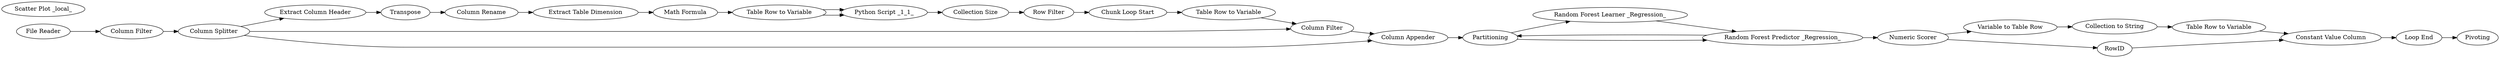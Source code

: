 digraph {
	12 [label="Python Script _1_1_"]
	16 [label="Table Row to Variable"]
	20 [label="Column Filter"]
	21 [label="Column Splitter"]
	22 [label="Chunk Loop Start"]
	23 [label="Loop End"]
	29 [label="File Reader"]
	35 [label="Column Appender"]
	36 [label="Column Filter"]
	39 [label=Pivoting]
	17 [label="Collection to String"]
	30 [label=Partitioning]
	31 [label="Random Forest Learner _Regression_"]
	32 [label="Random Forest Predictor _Regression_"]
	33 [label="Numeric Scorer"]
	34 [label="Constant Value Column"]
	37 [label="Variable to Table Row"]
	38 [label="Table Row to Variable"]
	40 [label=RowID]
	41 [label="Scatter Plot _local_"]
	7 [label="Extract Column Header"]
	13 [label=Transpose]
	15 [label="Column Rename"]
	25 [label="Extract Table Dimension"]
	26 [label="Table Row to Variable"]
	28 [label="Math Formula"]
	43 [label="Collection Size"]
	44 [label="Row Filter"]
	17 -> 38
	30 -> 31
	30 -> 32
	31 -> 32
	32 -> 33
	32 -> 30
	33 -> 37
	33 -> 40
	37 -> 17
	38 -> 34
	40 -> 34
	7 -> 13
	13 -> 15
	15 -> 25
	25 -> 28
	28 -> 26
	12 -> 43
	16 -> 20
	20 -> 35
	21 -> 20
	21 -> 35
	21 -> 7
	22 -> 16
	23 -> 39
	29 -> 36
	35 -> 30
	36 -> 21
	34 -> 23
	26 -> 12
	26 -> 12
	43 -> 44
	44 -> 22
	rankdir=LR
}
